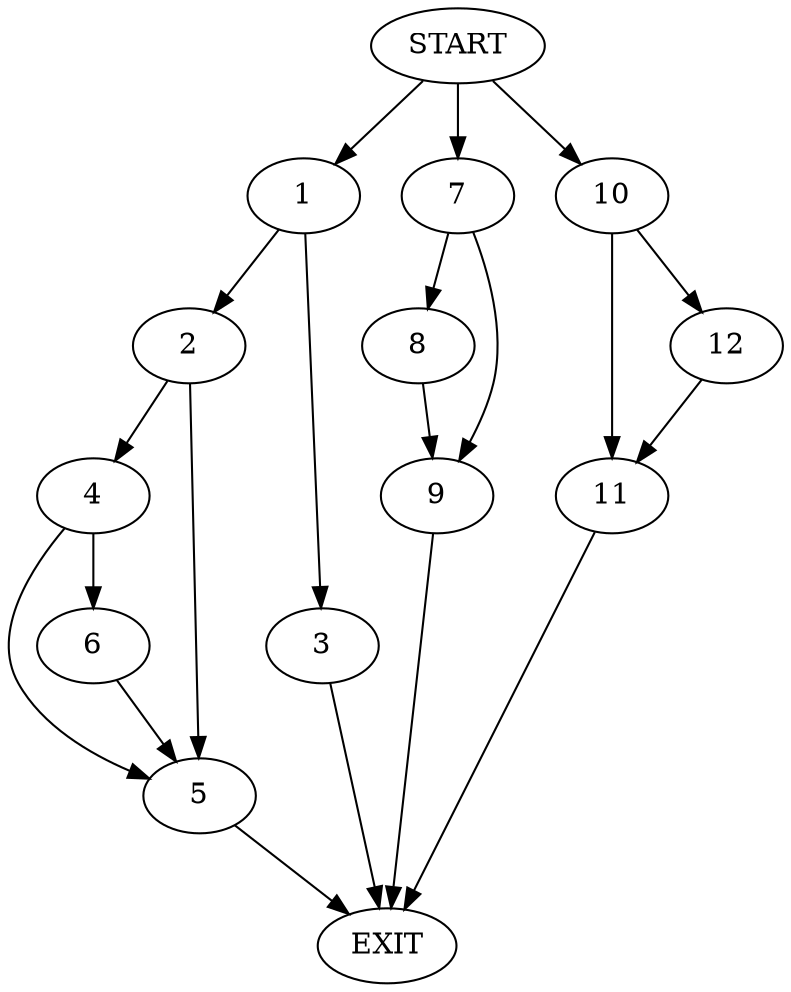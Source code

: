 digraph {
0 [label="START"]
13 [label="EXIT"]
0 -> 1
1 -> 2
1 -> 3
3 -> 13
2 -> 4
2 -> 5
4 -> 6
4 -> 5
5 -> 13
0 -> 7
7 -> 8
7 -> 9
9 -> 13
8 -> 9
0 -> 10
10 -> 11
10 -> 12
11 -> 13
12 -> 11
6 -> 5
}
